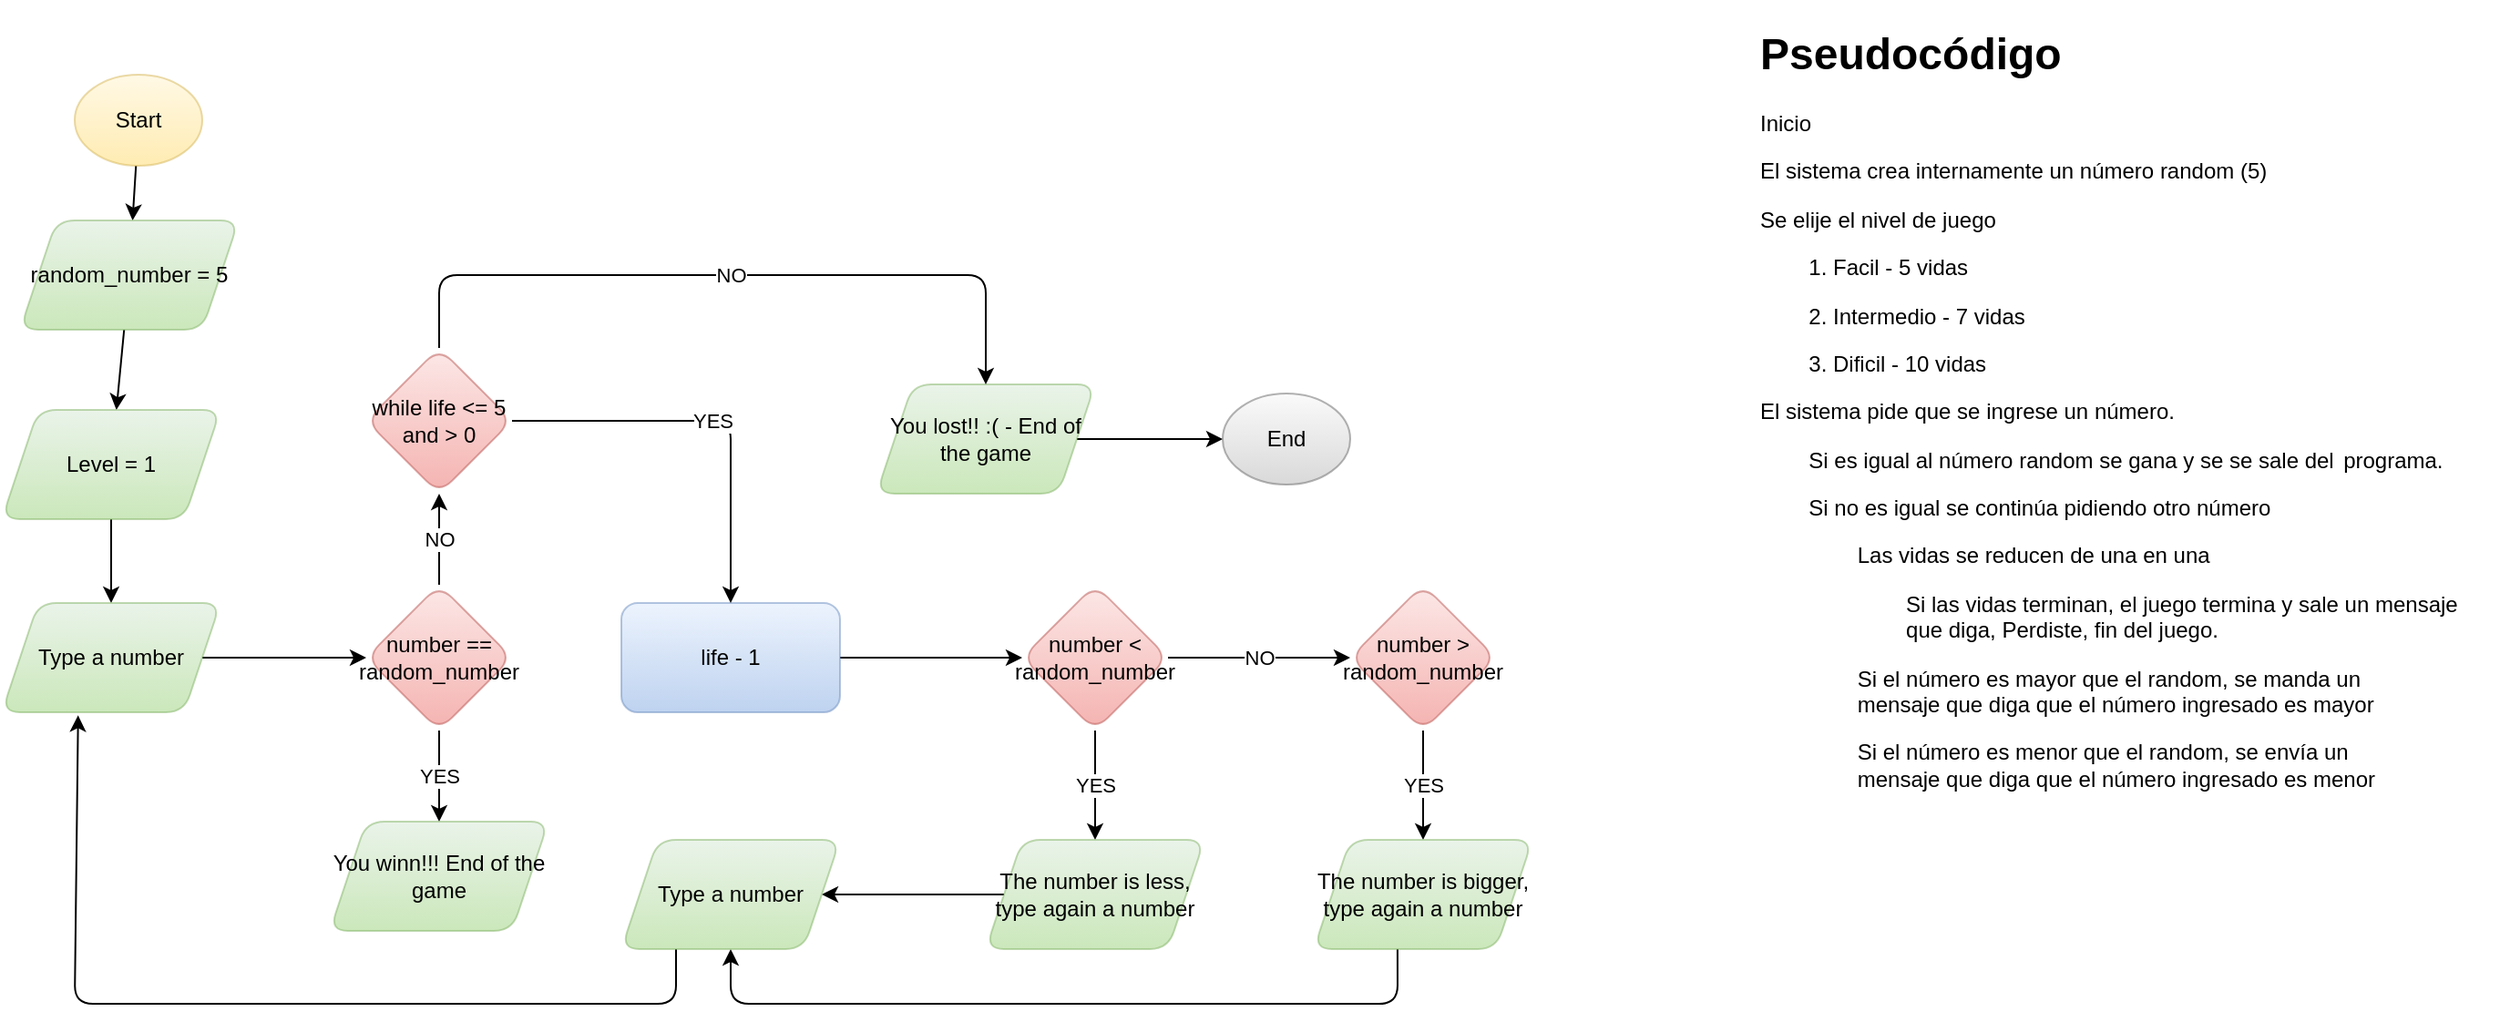 <mxfile>
    <diagram id="D4iRUlGUAniFXjx1BbeQ" name="Page-1">
        <mxGraphModel dx="1599" dy="604" grid="1" gridSize="10" guides="1" tooltips="1" connect="1" arrows="1" fold="1" page="1" pageScale="1" pageWidth="1169" pageHeight="827" math="0" shadow="0">
            <root>
                <mxCell id="0"/>
                <mxCell id="1" parent="0"/>
                <mxCell id="2" value="&lt;h1&gt;Pseudocódigo&lt;/h1&gt;&lt;p&gt;Inicio&lt;/p&gt;&lt;p&gt;El sistema crea internamente un número random (5)&lt;/p&gt;&lt;p&gt;Se elije el nivel de juego&lt;/p&gt;&lt;p&gt;&lt;span style=&quot;white-space: pre;&quot;&gt;&#9;&lt;/span&gt;1. Facil - 5 vidas&lt;br&gt;&lt;/p&gt;&lt;p&gt;&lt;span style=&quot;white-space: pre;&quot;&gt;&#9;&lt;/span&gt;2. Intermedio - 7 vidas&lt;br&gt;&lt;/p&gt;&lt;p&gt;&lt;span style=&quot;white-space: pre;&quot;&gt;&#9;&lt;/span&gt;3. Dificil - 10 vidas&lt;br&gt;&lt;/p&gt;&lt;p&gt;El sistema pide que se ingrese un número.&lt;/p&gt;&lt;p&gt;&lt;span style=&quot;white-space: pre;&quot;&gt;&#9;&lt;/span&gt;Si es igual al número random se gana y se se sale del &lt;span style=&quot;white-space: pre;&quot;&gt;&#9;&lt;/span&gt;programa.&lt;br&gt;&lt;/p&gt;&lt;p&gt;&lt;span style=&quot;white-space: pre;&quot;&gt;&#9;&lt;/span&gt;Si no es igual se continúa pidiendo otro número&lt;br&gt;&lt;/p&gt;&lt;p&gt;&lt;span style=&quot;white-space: pre;&quot;&gt;&#9;&lt;/span&gt;&lt;span style=&quot;white-space: pre;&quot;&gt;&#9;&lt;/span&gt;Las vidas se reducen de una en una&lt;/p&gt;&lt;p&gt;&lt;span style=&quot;white-space: pre;&quot;&gt;&#9;&lt;/span&gt;&lt;span style=&quot;white-space: pre;&quot;&gt;&#9;&lt;/span&gt;&lt;span style=&quot;white-space: pre;&quot;&gt;&#9;&lt;/span&gt;Si las vidas terminan, el juego termina y sale un mensaje &lt;span style=&quot;white-space: pre;&quot;&gt;&#9;&lt;/span&gt;&lt;span style=&quot;white-space: pre;&quot;&gt;&#9;&lt;/span&gt;&lt;span style=&quot;white-space: pre;&quot;&gt;&#9;&lt;/span&gt;que diga, Perdiste, fin del juego.&amp;nbsp;&lt;br&gt;&lt;/p&gt;&lt;p&gt;&lt;span style=&quot;white-space: pre;&quot;&gt;&#9;&lt;/span&gt;&lt;span style=&quot;white-space: pre;&quot;&gt;&#9;&lt;/span&gt;Si el número es mayor que el random, se manda un &lt;span style=&quot;white-space: pre;&quot;&gt;&#9;&lt;/span&gt;&lt;span style=&quot;white-space: pre;&quot;&gt;&#9;&lt;/span&gt;mensaje que diga que el número ingresado es mayor&lt;br&gt;&lt;/p&gt;&lt;p&gt;&lt;span style=&quot;white-space: pre;&quot;&gt;&#9;&lt;/span&gt;&lt;span style=&quot;white-space: pre;&quot;&gt;&#9;&lt;/span&gt;Si el número es menor que el random, se envía un &lt;span style=&quot;white-space: pre;&quot;&gt;&#9;&lt;/span&gt;&lt;span style=&quot;white-space: pre;&quot;&gt;&#9;&lt;/span&gt;mensaje que diga que el número ingresado es menor&lt;br&gt;&lt;/p&gt;&lt;p&gt;&lt;br&gt;&lt;/p&gt;" style="text;html=1;strokeColor=none;fillColor=none;spacing=5;spacingTop=-20;whiteSpace=wrap;overflow=hidden;rounded=0;" vertex="1" parent="1">
                    <mxGeometry x="1150" y="139" width="410" height="550" as="geometry"/>
                </mxCell>
                <mxCell id="5" value="" style="edgeStyle=none;html=1;" edge="1" parent="1" source="3" target="4">
                    <mxGeometry relative="1" as="geometry"/>
                </mxCell>
                <mxCell id="3" value="Start" style="ellipse;whiteSpace=wrap;html=1;fillColor=#fff2cc;gradientColor=#ffd966;strokeColor=#d6b656;opacity=50;" vertex="1" parent="1">
                    <mxGeometry x="230" y="170" width="70" height="50" as="geometry"/>
                </mxCell>
                <mxCell id="7" value="" style="edgeStyle=none;html=1;" edge="1" parent="1" source="4" target="6">
                    <mxGeometry relative="1" as="geometry"/>
                </mxCell>
                <mxCell id="4" value="random_number = 5" style="shape=parallelogram;perimeter=parallelogramPerimeter;whiteSpace=wrap;html=1;fixedSize=1;labelBackgroundColor=none;fillColor=#d5e8d4;gradientColor=#97d077;strokeColor=#82b366;opacity=50;rounded=1;" vertex="1" parent="1">
                    <mxGeometry x="200" y="250" width="120" height="60" as="geometry"/>
                </mxCell>
                <mxCell id="9" value="" style="edgeStyle=none;html=1;" edge="1" parent="1" source="6" target="8">
                    <mxGeometry relative="1" as="geometry"/>
                </mxCell>
                <mxCell id="6" value="Level = 1" style="shape=parallelogram;perimeter=parallelogramPerimeter;whiteSpace=wrap;html=1;fixedSize=1;fillColor=#d5e8d4;gradientColor=#97d077;strokeColor=#82b366;opacity=50;rounded=1;" vertex="1" parent="1">
                    <mxGeometry x="190" y="354" width="120" height="60" as="geometry"/>
                </mxCell>
                <mxCell id="11" value="" style="edgeStyle=none;html=1;" edge="1" parent="1" source="8" target="10">
                    <mxGeometry relative="1" as="geometry"/>
                </mxCell>
                <mxCell id="8" value="Type a number" style="shape=parallelogram;perimeter=parallelogramPerimeter;whiteSpace=wrap;html=1;fixedSize=1;fillColor=#d5e8d4;gradientColor=#97d077;strokeColor=#82b366;opacity=50;rounded=1;" vertex="1" parent="1">
                    <mxGeometry x="190" y="460" width="120" height="60" as="geometry"/>
                </mxCell>
                <mxCell id="15" value="YES" style="edgeStyle=none;html=1;" edge="1" parent="1" source="10" target="14">
                    <mxGeometry relative="1" as="geometry"/>
                </mxCell>
                <mxCell id="17" value="NO" style="edgeStyle=none;html=1;entryX=0.5;entryY=1;entryDx=0;entryDy=0;" edge="1" parent="1" source="10" target="37">
                    <mxGeometry relative="1" as="geometry"/>
                </mxCell>
                <mxCell id="10" value="number == random_number" style="rhombus;whiteSpace=wrap;html=1;fillColor=#f8cecc;gradientColor=#ea6b66;strokeColor=#b85450;opacity=50;rounded=1;" vertex="1" parent="1">
                    <mxGeometry x="390" y="450" width="80" height="80" as="geometry"/>
                </mxCell>
                <mxCell id="14" value="You winn!!! End of the game" style="shape=parallelogram;perimeter=parallelogramPerimeter;whiteSpace=wrap;html=1;fixedSize=1;fillColor=#d5e8d4;gradientColor=#97d077;strokeColor=#82b366;opacity=50;rounded=1;" vertex="1" parent="1">
                    <mxGeometry x="370" y="580" width="120" height="60" as="geometry"/>
                </mxCell>
                <mxCell id="20" value="" style="edgeStyle=none;html=1;" edge="1" parent="1" source="16" target="19">
                    <mxGeometry relative="1" as="geometry"/>
                </mxCell>
                <mxCell id="16" value="life - 1" style="whiteSpace=wrap;html=1;rounded=1;opacity=50;fillColor=#dae8fc;gradientColor=#7ea6e0;strokeColor=#6c8ebf;" vertex="1" parent="1">
                    <mxGeometry x="530" y="460" width="120" height="60" as="geometry"/>
                </mxCell>
                <mxCell id="22" value="YES" style="edgeStyle=none;html=1;" edge="1" parent="1" source="19" target="21">
                    <mxGeometry relative="1" as="geometry"/>
                </mxCell>
                <mxCell id="26" value="NO" style="edgeStyle=none;html=1;" edge="1" parent="1" source="19" target="24">
                    <mxGeometry relative="1" as="geometry"/>
                </mxCell>
                <mxCell id="19" value="number &amp;lt; random_number" style="rhombus;whiteSpace=wrap;html=1;fillColor=#f8cecc;gradientColor=#ea6b66;strokeColor=#b85450;opacity=50;rounded=1;shadow=0;" vertex="1" parent="1">
                    <mxGeometry x="750" y="450" width="80" height="80" as="geometry"/>
                </mxCell>
                <mxCell id="28" value="" style="edgeStyle=none;html=1;" edge="1" parent="1" source="21" target="27">
                    <mxGeometry relative="1" as="geometry"/>
                </mxCell>
                <mxCell id="21" value="The number is less, type again a number" style="shape=parallelogram;perimeter=parallelogramPerimeter;whiteSpace=wrap;html=1;fixedSize=1;fillColor=#d5e8d4;gradientColor=#97d077;strokeColor=#82b366;opacity=50;rounded=1;" vertex="1" parent="1">
                    <mxGeometry x="730" y="590" width="120" height="60" as="geometry"/>
                </mxCell>
                <mxCell id="23" value="YES" style="edgeStyle=none;html=1;" edge="1" parent="1" source="24" target="25">
                    <mxGeometry relative="1" as="geometry"/>
                </mxCell>
                <mxCell id="24" value="number &amp;gt; random_number" style="rhombus;whiteSpace=wrap;html=1;fillColor=#f8cecc;gradientColor=#ea6b66;strokeColor=#b85450;opacity=50;rounded=1;" vertex="1" parent="1">
                    <mxGeometry x="930" y="450" width="80" height="80" as="geometry"/>
                </mxCell>
                <mxCell id="29" style="edgeStyle=none;html=1;exitX=0.383;exitY=1;exitDx=0;exitDy=0;exitPerimeter=0;entryX=0.5;entryY=1;entryDx=0;entryDy=0;" edge="1" parent="1" source="25" target="27">
                    <mxGeometry relative="1" as="geometry">
                        <Array as="points">
                            <mxPoint x="956" y="680"/>
                            <mxPoint x="840" y="680"/>
                            <mxPoint x="770" y="680"/>
                            <mxPoint x="590" y="680"/>
                        </Array>
                    </mxGeometry>
                </mxCell>
                <mxCell id="25" value="The number is bigger, type again a number" style="shape=parallelogram;perimeter=parallelogramPerimeter;whiteSpace=wrap;html=1;fixedSize=1;rounded=1;opacity=50;fillColor=#d5e8d4;gradientColor=#97d077;strokeColor=#82b366;" vertex="1" parent="1">
                    <mxGeometry x="910" y="590" width="120" height="60" as="geometry"/>
                </mxCell>
                <mxCell id="30" style="edgeStyle=none;html=1;entryX=0.349;entryY=1.028;entryDx=0;entryDy=0;entryPerimeter=0;exitX=0.25;exitY=1;exitDx=0;exitDy=0;" edge="1" parent="1" source="27" target="8">
                    <mxGeometry relative="1" as="geometry">
                        <Array as="points">
                            <mxPoint x="560" y="680"/>
                            <mxPoint x="380" y="680"/>
                            <mxPoint x="230" y="680"/>
                        </Array>
                    </mxGeometry>
                </mxCell>
                <mxCell id="27" value="Type a number" style="shape=parallelogram;perimeter=parallelogramPerimeter;whiteSpace=wrap;html=1;fixedSize=1;opacity=50;fillColor=#d5e8d4;gradientColor=#97d077;strokeColor=#82b366;rounded=1;" vertex="1" parent="1">
                    <mxGeometry x="530" y="590" width="120" height="60" as="geometry"/>
                </mxCell>
                <mxCell id="36" value="" style="edgeStyle=none;html=1;" edge="1" parent="1" source="33" target="35">
                    <mxGeometry relative="1" as="geometry"/>
                </mxCell>
                <mxCell id="33" value="You lost!! :( - End of the game" style="shape=parallelogram;perimeter=parallelogramPerimeter;whiteSpace=wrap;html=1;fixedSize=1;fillColor=#d5e8d4;gradientColor=#97d077;strokeColor=#82b366;opacity=50;rounded=1;" vertex="1" parent="1">
                    <mxGeometry x="670" y="340" width="120" height="60" as="geometry"/>
                </mxCell>
                <mxCell id="35" value="End" style="ellipse;whiteSpace=wrap;html=1;fillColor=#f5f5f5;gradientColor=#b3b3b3;strokeColor=#666666;opacity=50;" vertex="1" parent="1">
                    <mxGeometry x="860" y="345" width="70" height="50" as="geometry"/>
                </mxCell>
                <mxCell id="38" value="YES" style="edgeStyle=none;html=1;entryX=0.5;entryY=0;entryDx=0;entryDy=0;exitX=1;exitY=0.5;exitDx=0;exitDy=0;" edge="1" parent="1" source="37" target="16">
                    <mxGeometry relative="1" as="geometry">
                        <Array as="points">
                            <mxPoint x="590" y="360"/>
                        </Array>
                    </mxGeometry>
                </mxCell>
                <mxCell id="39" value="NO" style="edgeStyle=none;html=1;entryX=0.5;entryY=0;entryDx=0;entryDy=0;" edge="1" parent="1" source="37" target="33">
                    <mxGeometry relative="1" as="geometry">
                        <Array as="points">
                            <mxPoint x="430" y="280"/>
                            <mxPoint x="730" y="280"/>
                        </Array>
                    </mxGeometry>
                </mxCell>
                <mxCell id="37" value="while life &amp;lt;= 5 and &amp;gt; 0" style="rhombus;whiteSpace=wrap;html=1;fillColor=#f8cecc;gradientColor=#ea6b66;strokeColor=#b85450;opacity=50;rounded=1;" vertex="1" parent="1">
                    <mxGeometry x="390" y="320" width="80" height="80" as="geometry"/>
                </mxCell>
            </root>
        </mxGraphModel>
    </diagram>
</mxfile>